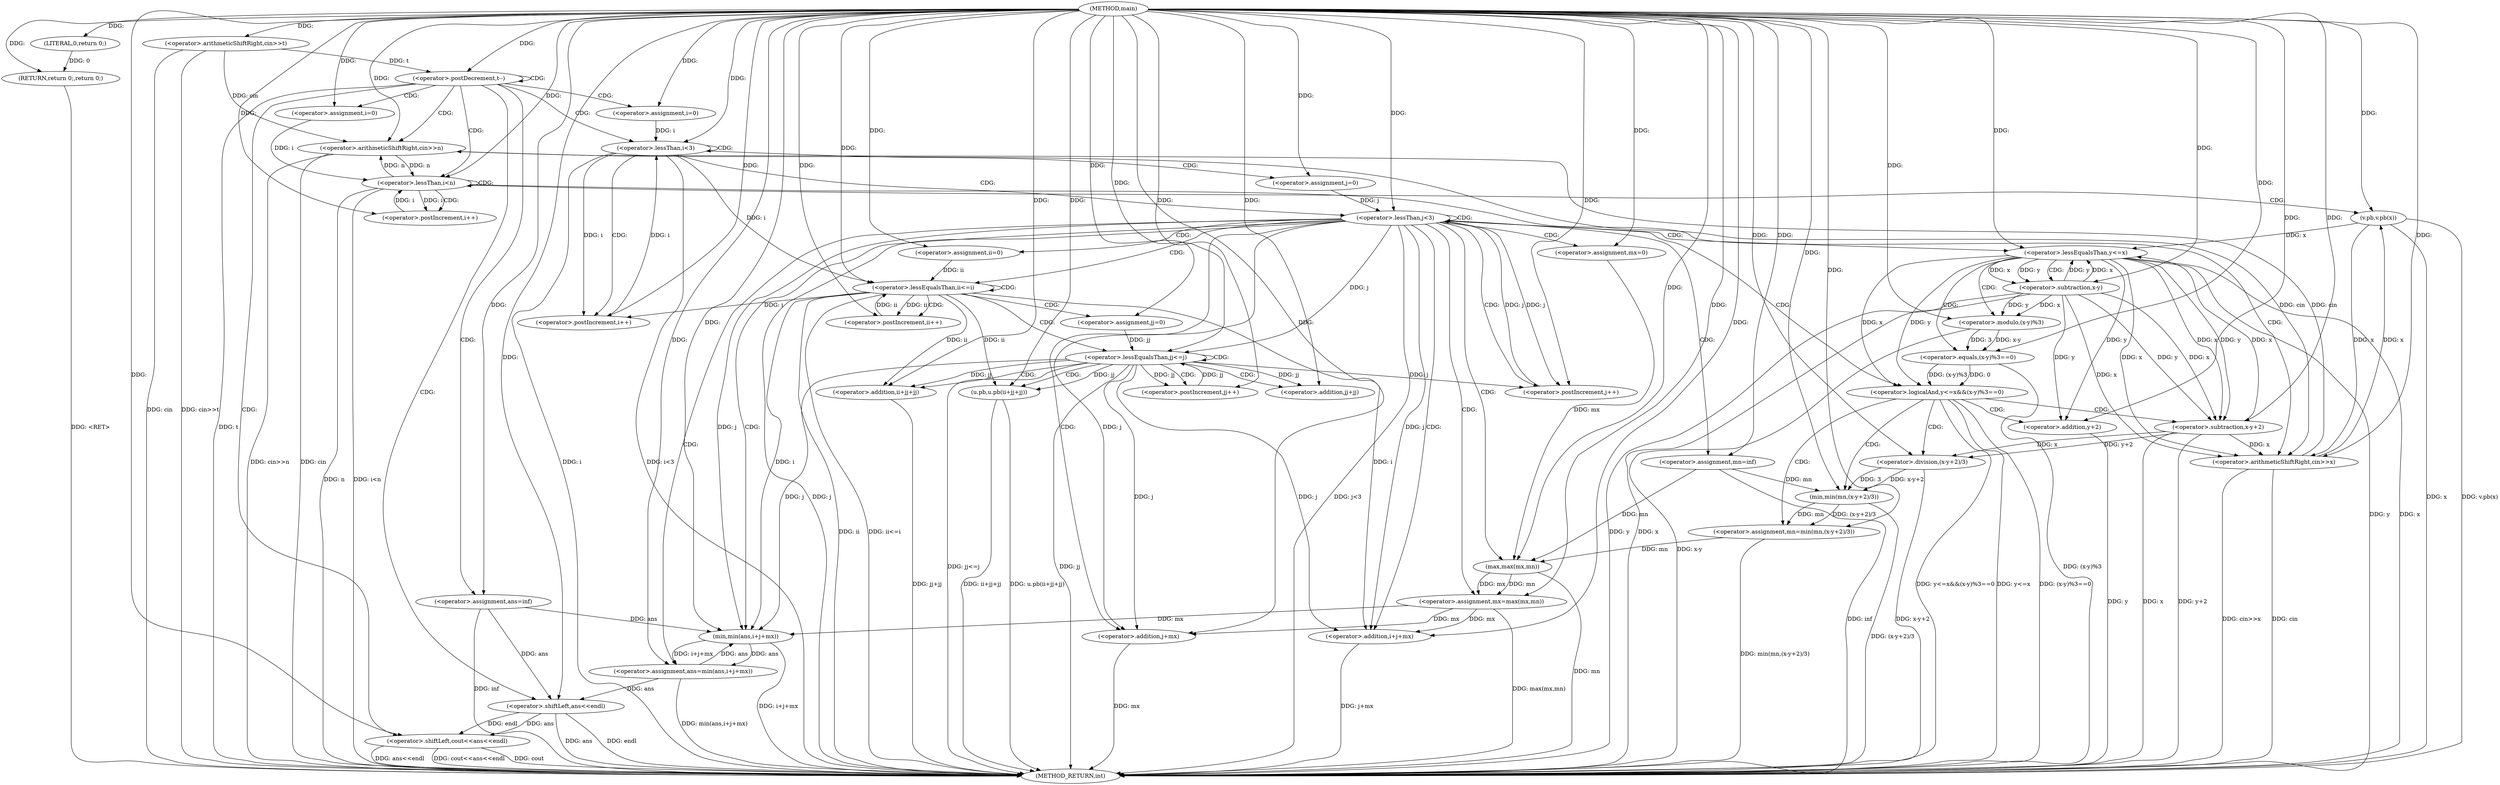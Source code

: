 digraph "main" {  
"1000113" [label = "(METHOD,main)" ]
"1000253" [label = "(METHOD_RETURN,int)" ]
"1000116" [label = "(<operator>.arithmeticShiftRight,cin>>t)" ]
"1000251" [label = "(RETURN,return 0;,return 0;)" ]
"1000120" [label = "(<operator>.postDecrement,t--)" ]
"1000252" [label = "(LITERAL,0,return 0;)" ]
"1000125" [label = "(<operator>.arithmeticShiftRight,cin>>n)" ]
"1000146" [label = "(<operator>.assignment,ans=inf)" ]
"1000246" [label = "(<operator>.shiftLeft,cout<<ans<<endl)" ]
"1000130" [label = "(<operator>.assignment,i=0)" ]
"1000133" [label = "(<operator>.lessThan,i<n)" ]
"1000136" [label = "(<operator>.postIncrement,i++)" ]
"1000151" [label = "(<operator>.assignment,i=0)" ]
"1000154" [label = "(<operator>.lessThan,i<3)" ]
"1000157" [label = "(<operator>.postIncrement,i++)" ]
"1000140" [label = "(<operator>.arithmeticShiftRight,cin>>x)" ]
"1000143" [label = "(v.pb,v.pb(x))" ]
"1000161" [label = "(<operator>.assignment,j=0)" ]
"1000164" [label = "(<operator>.lessThan,j<3)" ]
"1000167" [label = "(<operator>.postIncrement,j++)" ]
"1000248" [label = "(<operator>.shiftLeft,ans<<endl)" ]
"1000198" [label = "(<operator>.assignment,mx=0)" ]
"1000237" [label = "(<operator>.assignment,ans=min(ans,i+j+mx))" ]
"1000173" [label = "(<operator>.assignment,ii=0)" ]
"1000176" [label = "(<operator>.lessEqualsThan,ii<=i)" ]
"1000179" [label = "(<operator>.postIncrement,ii++)" ]
"1000204" [label = "(<operator>.assignment,mn=inf)" ]
"1000232" [label = "(<operator>.assignment,mx=max(mx,mn))" ]
"1000183" [label = "(<operator>.assignment,jj=0)" ]
"1000186" [label = "(<operator>.lessEqualsThan,jj<=j)" ]
"1000189" [label = "(<operator>.postIncrement,jj++)" ]
"1000191" [label = "(u.pb,u.pb(ii+jj+jj))" ]
"1000209" [label = "(<operator>.logicalAnd,y<=x&&(x-y)%3==0)" ]
"1000239" [label = "(min,min(ans,i+j+mx))" ]
"1000221" [label = "(<operator>.assignment,mn=min(mn,(x-y+2)/3))" ]
"1000234" [label = "(max,max(mx,mn))" ]
"1000241" [label = "(<operator>.addition,i+j+mx)" ]
"1000192" [label = "(<operator>.addition,ii+jj+jj)" ]
"1000210" [label = "(<operator>.lessEqualsThan,y<=x)" ]
"1000213" [label = "(<operator>.equals,(x-y)%3==0)" ]
"1000243" [label = "(<operator>.addition,j+mx)" ]
"1000194" [label = "(<operator>.addition,jj+jj)" ]
"1000214" [label = "(<operator>.modulo,(x-y)%3)" ]
"1000223" [label = "(min,min(mn,(x-y+2)/3))" ]
"1000215" [label = "(<operator>.subtraction,x-y)" ]
"1000225" [label = "(<operator>.division,(x-y+2)/3)" ]
"1000226" [label = "(<operator>.subtraction,x-y+2)" ]
"1000228" [label = "(<operator>.addition,y+2)" ]
  "1000116" -> "1000253"  [ label = "DDG: cin"] 
  "1000116" -> "1000253"  [ label = "DDG: cin>>t"] 
  "1000120" -> "1000253"  [ label = "DDG: t"] 
  "1000125" -> "1000253"  [ label = "DDG: cin"] 
  "1000125" -> "1000253"  [ label = "DDG: cin>>n"] 
  "1000133" -> "1000253"  [ label = "DDG: n"] 
  "1000133" -> "1000253"  [ label = "DDG: i<n"] 
  "1000146" -> "1000253"  [ label = "DDG: inf"] 
  "1000154" -> "1000253"  [ label = "DDG: i"] 
  "1000154" -> "1000253"  [ label = "DDG: i<3"] 
  "1000248" -> "1000253"  [ label = "DDG: ans"] 
  "1000246" -> "1000253"  [ label = "DDG: ans<<endl"] 
  "1000246" -> "1000253"  [ label = "DDG: cout<<ans<<endl"] 
  "1000164" -> "1000253"  [ label = "DDG: j"] 
  "1000164" -> "1000253"  [ label = "DDG: j<3"] 
  "1000176" -> "1000253"  [ label = "DDG: ii"] 
  "1000176" -> "1000253"  [ label = "DDG: ii<=i"] 
  "1000204" -> "1000253"  [ label = "DDG: inf"] 
  "1000210" -> "1000253"  [ label = "DDG: y"] 
  "1000210" -> "1000253"  [ label = "DDG: x"] 
  "1000209" -> "1000253"  [ label = "DDG: y<=x"] 
  "1000215" -> "1000253"  [ label = "DDG: x"] 
  "1000215" -> "1000253"  [ label = "DDG: y"] 
  "1000214" -> "1000253"  [ label = "DDG: x-y"] 
  "1000213" -> "1000253"  [ label = "DDG: (x-y)%3"] 
  "1000209" -> "1000253"  [ label = "DDG: (x-y)%3==0"] 
  "1000209" -> "1000253"  [ label = "DDG: y<=x&&(x-y)%3==0"] 
  "1000226" -> "1000253"  [ label = "DDG: x"] 
  "1000228" -> "1000253"  [ label = "DDG: y"] 
  "1000226" -> "1000253"  [ label = "DDG: y+2"] 
  "1000225" -> "1000253"  [ label = "DDG: x-y+2"] 
  "1000223" -> "1000253"  [ label = "DDG: (x-y+2)/3"] 
  "1000221" -> "1000253"  [ label = "DDG: min(mn,(x-y+2)/3)"] 
  "1000234" -> "1000253"  [ label = "DDG: mn"] 
  "1000232" -> "1000253"  [ label = "DDG: max(mx,mn)"] 
  "1000243" -> "1000253"  [ label = "DDG: mx"] 
  "1000241" -> "1000253"  [ label = "DDG: j+mx"] 
  "1000239" -> "1000253"  [ label = "DDG: i+j+mx"] 
  "1000237" -> "1000253"  [ label = "DDG: min(ans,i+j+mx)"] 
  "1000186" -> "1000253"  [ label = "DDG: jj"] 
  "1000186" -> "1000253"  [ label = "DDG: jj<=j"] 
  "1000192" -> "1000253"  [ label = "DDG: jj+jj"] 
  "1000191" -> "1000253"  [ label = "DDG: ii+jj+jj"] 
  "1000191" -> "1000253"  [ label = "DDG: u.pb(ii+jj+jj)"] 
  "1000140" -> "1000253"  [ label = "DDG: cin"] 
  "1000140" -> "1000253"  [ label = "DDG: cin>>x"] 
  "1000143" -> "1000253"  [ label = "DDG: x"] 
  "1000143" -> "1000253"  [ label = "DDG: v.pb(x)"] 
  "1000251" -> "1000253"  [ label = "DDG: <RET>"] 
  "1000248" -> "1000253"  [ label = "DDG: endl"] 
  "1000246" -> "1000253"  [ label = "DDG: cout"] 
  "1000252" -> "1000251"  [ label = "DDG: 0"] 
  "1000113" -> "1000251"  [ label = "DDG: "] 
  "1000113" -> "1000116"  [ label = "DDG: "] 
  "1000113" -> "1000252"  [ label = "DDG: "] 
  "1000116" -> "1000120"  [ label = "DDG: t"] 
  "1000113" -> "1000120"  [ label = "DDG: "] 
  "1000113" -> "1000146"  [ label = "DDG: "] 
  "1000116" -> "1000125"  [ label = "DDG: cin"] 
  "1000140" -> "1000125"  [ label = "DDG: cin"] 
  "1000113" -> "1000125"  [ label = "DDG: "] 
  "1000133" -> "1000125"  [ label = "DDG: n"] 
  "1000113" -> "1000130"  [ label = "DDG: "] 
  "1000113" -> "1000151"  [ label = "DDG: "] 
  "1000113" -> "1000246"  [ label = "DDG: "] 
  "1000248" -> "1000246"  [ label = "DDG: endl"] 
  "1000248" -> "1000246"  [ label = "DDG: ans"] 
  "1000130" -> "1000133"  [ label = "DDG: i"] 
  "1000136" -> "1000133"  [ label = "DDG: i"] 
  "1000113" -> "1000133"  [ label = "DDG: "] 
  "1000125" -> "1000133"  [ label = "DDG: n"] 
  "1000133" -> "1000136"  [ label = "DDG: i"] 
  "1000113" -> "1000136"  [ label = "DDG: "] 
  "1000151" -> "1000154"  [ label = "DDG: i"] 
  "1000157" -> "1000154"  [ label = "DDG: i"] 
  "1000113" -> "1000154"  [ label = "DDG: "] 
  "1000154" -> "1000157"  [ label = "DDG: i"] 
  "1000113" -> "1000157"  [ label = "DDG: "] 
  "1000176" -> "1000157"  [ label = "DDG: i"] 
  "1000113" -> "1000161"  [ label = "DDG: "] 
  "1000146" -> "1000248"  [ label = "DDG: ans"] 
  "1000237" -> "1000248"  [ label = "DDG: ans"] 
  "1000113" -> "1000248"  [ label = "DDG: "] 
  "1000125" -> "1000140"  [ label = "DDG: cin"] 
  "1000113" -> "1000140"  [ label = "DDG: "] 
  "1000210" -> "1000140"  [ label = "DDG: x"] 
  "1000215" -> "1000140"  [ label = "DDG: x"] 
  "1000226" -> "1000140"  [ label = "DDG: x"] 
  "1000143" -> "1000140"  [ label = "DDG: x"] 
  "1000140" -> "1000143"  [ label = "DDG: x"] 
  "1000113" -> "1000143"  [ label = "DDG: "] 
  "1000161" -> "1000164"  [ label = "DDG: j"] 
  "1000167" -> "1000164"  [ label = "DDG: j"] 
  "1000113" -> "1000164"  [ label = "DDG: "] 
  "1000113" -> "1000167"  [ label = "DDG: "] 
  "1000164" -> "1000167"  [ label = "DDG: j"] 
  "1000186" -> "1000167"  [ label = "DDG: j"] 
  "1000113" -> "1000198"  [ label = "DDG: "] 
  "1000239" -> "1000237"  [ label = "DDG: i+j+mx"] 
  "1000239" -> "1000237"  [ label = "DDG: ans"] 
  "1000113" -> "1000173"  [ label = "DDG: "] 
  "1000113" -> "1000204"  [ label = "DDG: "] 
  "1000234" -> "1000232"  [ label = "DDG: mx"] 
  "1000234" -> "1000232"  [ label = "DDG: mn"] 
  "1000113" -> "1000237"  [ label = "DDG: "] 
  "1000173" -> "1000176"  [ label = "DDG: ii"] 
  "1000179" -> "1000176"  [ label = "DDG: ii"] 
  "1000113" -> "1000176"  [ label = "DDG: "] 
  "1000154" -> "1000176"  [ label = "DDG: i"] 
  "1000176" -> "1000179"  [ label = "DDG: ii"] 
  "1000113" -> "1000179"  [ label = "DDG: "] 
  "1000113" -> "1000183"  [ label = "DDG: "] 
  "1000113" -> "1000232"  [ label = "DDG: "] 
  "1000146" -> "1000239"  [ label = "DDG: ans"] 
  "1000237" -> "1000239"  [ label = "DDG: ans"] 
  "1000113" -> "1000239"  [ label = "DDG: "] 
  "1000232" -> "1000239"  [ label = "DDG: mx"] 
  "1000164" -> "1000239"  [ label = "DDG: j"] 
  "1000186" -> "1000239"  [ label = "DDG: j"] 
  "1000176" -> "1000239"  [ label = "DDG: i"] 
  "1000183" -> "1000186"  [ label = "DDG: jj"] 
  "1000189" -> "1000186"  [ label = "DDG: jj"] 
  "1000113" -> "1000186"  [ label = "DDG: "] 
  "1000164" -> "1000186"  [ label = "DDG: j"] 
  "1000113" -> "1000189"  [ label = "DDG: "] 
  "1000186" -> "1000189"  [ label = "DDG: jj"] 
  "1000176" -> "1000191"  [ label = "DDG: ii"] 
  "1000113" -> "1000191"  [ label = "DDG: "] 
  "1000186" -> "1000191"  [ label = "DDG: jj"] 
  "1000210" -> "1000209"  [ label = "DDG: x"] 
  "1000210" -> "1000209"  [ label = "DDG: y"] 
  "1000213" -> "1000209"  [ label = "DDG: (x-y)%3"] 
  "1000213" -> "1000209"  [ label = "DDG: 0"] 
  "1000223" -> "1000221"  [ label = "DDG: (x-y+2)/3"] 
  "1000223" -> "1000221"  [ label = "DDG: mn"] 
  "1000198" -> "1000234"  [ label = "DDG: mx"] 
  "1000113" -> "1000234"  [ label = "DDG: "] 
  "1000204" -> "1000234"  [ label = "DDG: mn"] 
  "1000221" -> "1000234"  [ label = "DDG: mn"] 
  "1000176" -> "1000241"  [ label = "DDG: i"] 
  "1000113" -> "1000241"  [ label = "DDG: "] 
  "1000232" -> "1000241"  [ label = "DDG: mx"] 
  "1000164" -> "1000241"  [ label = "DDG: j"] 
  "1000186" -> "1000241"  [ label = "DDG: j"] 
  "1000176" -> "1000192"  [ label = "DDG: ii"] 
  "1000113" -> "1000192"  [ label = "DDG: "] 
  "1000186" -> "1000192"  [ label = "DDG: jj"] 
  "1000215" -> "1000210"  [ label = "DDG: y"] 
  "1000113" -> "1000210"  [ label = "DDG: "] 
  "1000215" -> "1000210"  [ label = "DDG: x"] 
  "1000226" -> "1000210"  [ label = "DDG: x"] 
  "1000143" -> "1000210"  [ label = "DDG: x"] 
  "1000214" -> "1000213"  [ label = "DDG: 3"] 
  "1000214" -> "1000213"  [ label = "DDG: x-y"] 
  "1000113" -> "1000213"  [ label = "DDG: "] 
  "1000113" -> "1000221"  [ label = "DDG: "] 
  "1000164" -> "1000243"  [ label = "DDG: j"] 
  "1000186" -> "1000243"  [ label = "DDG: j"] 
  "1000113" -> "1000243"  [ label = "DDG: "] 
  "1000232" -> "1000243"  [ label = "DDG: mx"] 
  "1000186" -> "1000194"  [ label = "DDG: jj"] 
  "1000113" -> "1000194"  [ label = "DDG: "] 
  "1000215" -> "1000214"  [ label = "DDG: x"] 
  "1000215" -> "1000214"  [ label = "DDG: y"] 
  "1000113" -> "1000214"  [ label = "DDG: "] 
  "1000204" -> "1000223"  [ label = "DDG: mn"] 
  "1000113" -> "1000223"  [ label = "DDG: "] 
  "1000225" -> "1000223"  [ label = "DDG: 3"] 
  "1000225" -> "1000223"  [ label = "DDG: x-y+2"] 
  "1000210" -> "1000215"  [ label = "DDG: x"] 
  "1000113" -> "1000215"  [ label = "DDG: "] 
  "1000210" -> "1000215"  [ label = "DDG: y"] 
  "1000226" -> "1000225"  [ label = "DDG: x"] 
  "1000226" -> "1000225"  [ label = "DDG: y+2"] 
  "1000113" -> "1000225"  [ label = "DDG: "] 
  "1000210" -> "1000226"  [ label = "DDG: x"] 
  "1000215" -> "1000226"  [ label = "DDG: x"] 
  "1000113" -> "1000226"  [ label = "DDG: "] 
  "1000210" -> "1000226"  [ label = "DDG: y"] 
  "1000215" -> "1000226"  [ label = "DDG: y"] 
  "1000210" -> "1000228"  [ label = "DDG: y"] 
  "1000215" -> "1000228"  [ label = "DDG: y"] 
  "1000113" -> "1000228"  [ label = "DDG: "] 
  "1000120" -> "1000125"  [ label = "CDG: "] 
  "1000120" -> "1000133"  [ label = "CDG: "] 
  "1000120" -> "1000120"  [ label = "CDG: "] 
  "1000120" -> "1000248"  [ label = "CDG: "] 
  "1000120" -> "1000154"  [ label = "CDG: "] 
  "1000120" -> "1000151"  [ label = "CDG: "] 
  "1000120" -> "1000130"  [ label = "CDG: "] 
  "1000120" -> "1000146"  [ label = "CDG: "] 
  "1000120" -> "1000246"  [ label = "CDG: "] 
  "1000133" -> "1000133"  [ label = "CDG: "] 
  "1000133" -> "1000136"  [ label = "CDG: "] 
  "1000133" -> "1000143"  [ label = "CDG: "] 
  "1000133" -> "1000140"  [ label = "CDG: "] 
  "1000154" -> "1000164"  [ label = "CDG: "] 
  "1000154" -> "1000161"  [ label = "CDG: "] 
  "1000154" -> "1000157"  [ label = "CDG: "] 
  "1000154" -> "1000154"  [ label = "CDG: "] 
  "1000164" -> "1000164"  [ label = "CDG: "] 
  "1000164" -> "1000243"  [ label = "CDG: "] 
  "1000164" -> "1000204"  [ label = "CDG: "] 
  "1000164" -> "1000210"  [ label = "CDG: "] 
  "1000164" -> "1000167"  [ label = "CDG: "] 
  "1000164" -> "1000176"  [ label = "CDG: "] 
  "1000164" -> "1000198"  [ label = "CDG: "] 
  "1000164" -> "1000232"  [ label = "CDG: "] 
  "1000164" -> "1000239"  [ label = "CDG: "] 
  "1000164" -> "1000234"  [ label = "CDG: "] 
  "1000164" -> "1000237"  [ label = "CDG: "] 
  "1000164" -> "1000173"  [ label = "CDG: "] 
  "1000164" -> "1000241"  [ label = "CDG: "] 
  "1000164" -> "1000209"  [ label = "CDG: "] 
  "1000176" -> "1000183"  [ label = "CDG: "] 
  "1000176" -> "1000179"  [ label = "CDG: "] 
  "1000176" -> "1000176"  [ label = "CDG: "] 
  "1000176" -> "1000186"  [ label = "CDG: "] 
  "1000186" -> "1000191"  [ label = "CDG: "] 
  "1000186" -> "1000194"  [ label = "CDG: "] 
  "1000186" -> "1000192"  [ label = "CDG: "] 
  "1000186" -> "1000186"  [ label = "CDG: "] 
  "1000186" -> "1000189"  [ label = "CDG: "] 
  "1000209" -> "1000221"  [ label = "CDG: "] 
  "1000209" -> "1000226"  [ label = "CDG: "] 
  "1000209" -> "1000225"  [ label = "CDG: "] 
  "1000209" -> "1000223"  [ label = "CDG: "] 
  "1000209" -> "1000228"  [ label = "CDG: "] 
  "1000210" -> "1000214"  [ label = "CDG: "] 
  "1000210" -> "1000213"  [ label = "CDG: "] 
  "1000210" -> "1000215"  [ label = "CDG: "] 
}
